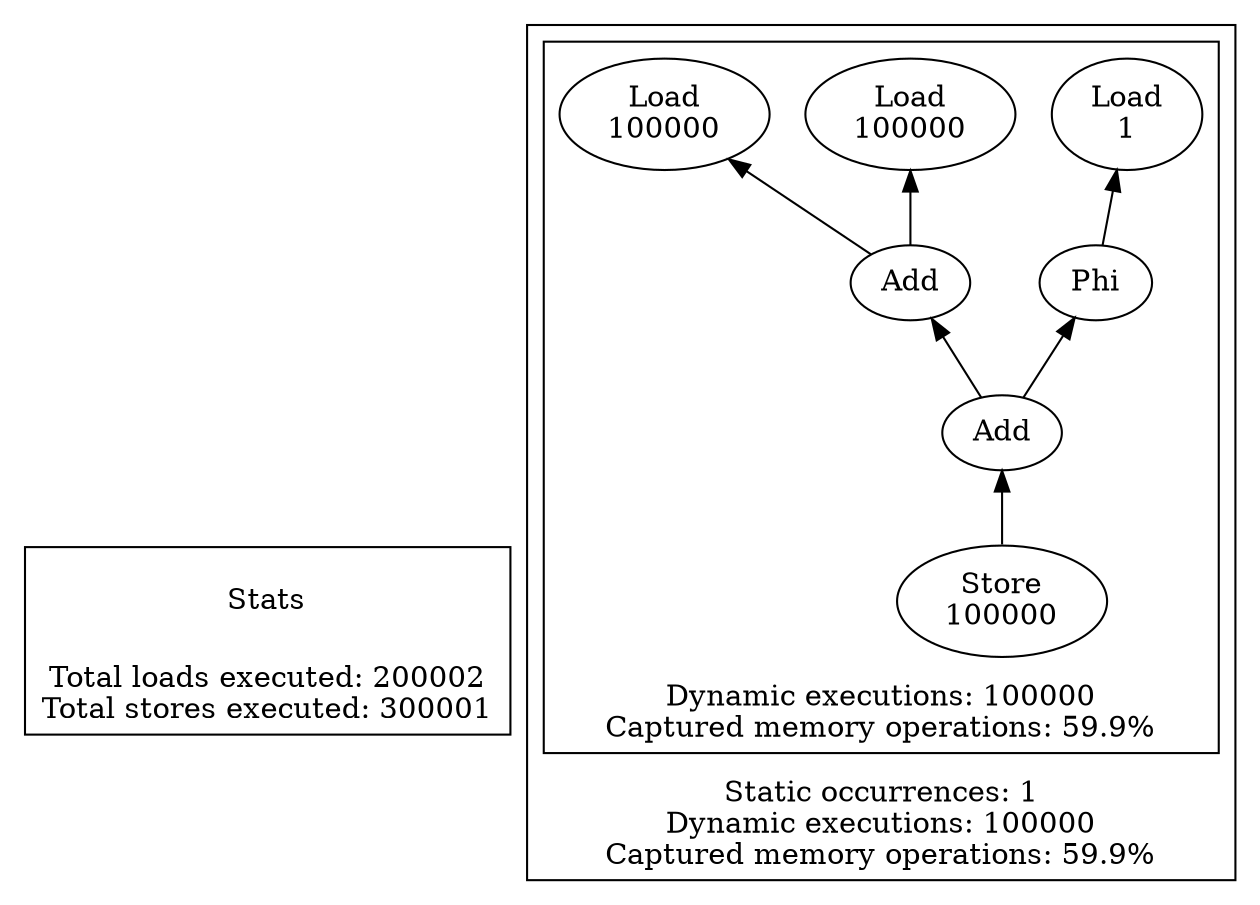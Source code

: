 strict digraph {
rankdir=BT
subgraph {
Stats [shape=plaintext]
cluster=true
label="Total loads executed: 200002\nTotal stores executed: 300001"
}
subgraph {
subgraph {
"0_0_31" [label="Add"]
"0_0_30" [label="Add"]
"0_0_31" -> "0_0_30"
{
rank=min
"0_0_32" [label="Store\n100000"]
}
"0_0_32" -> "0_0_31"
"0_0_27" [label="Load\n100000"]
"0_0_30" -> "0_0_27"
"0_0_29" [label="Load\n100000"]
"0_0_30" -> "0_0_29"
"0_0_25" [label="Phi"]
"0_0_31" -> "0_0_25"
"0_0_21" [label="Load\n1"]
"0_0_25" -> "0_0_21"
cluster=true
label="Dynamic executions: 100000\nCaptured memory operations: 59.9%"
}
cluster=true
label="Static occurrences: 1\nDynamic executions: 100000\nCaptured memory operations: 59.9%"
}
}
